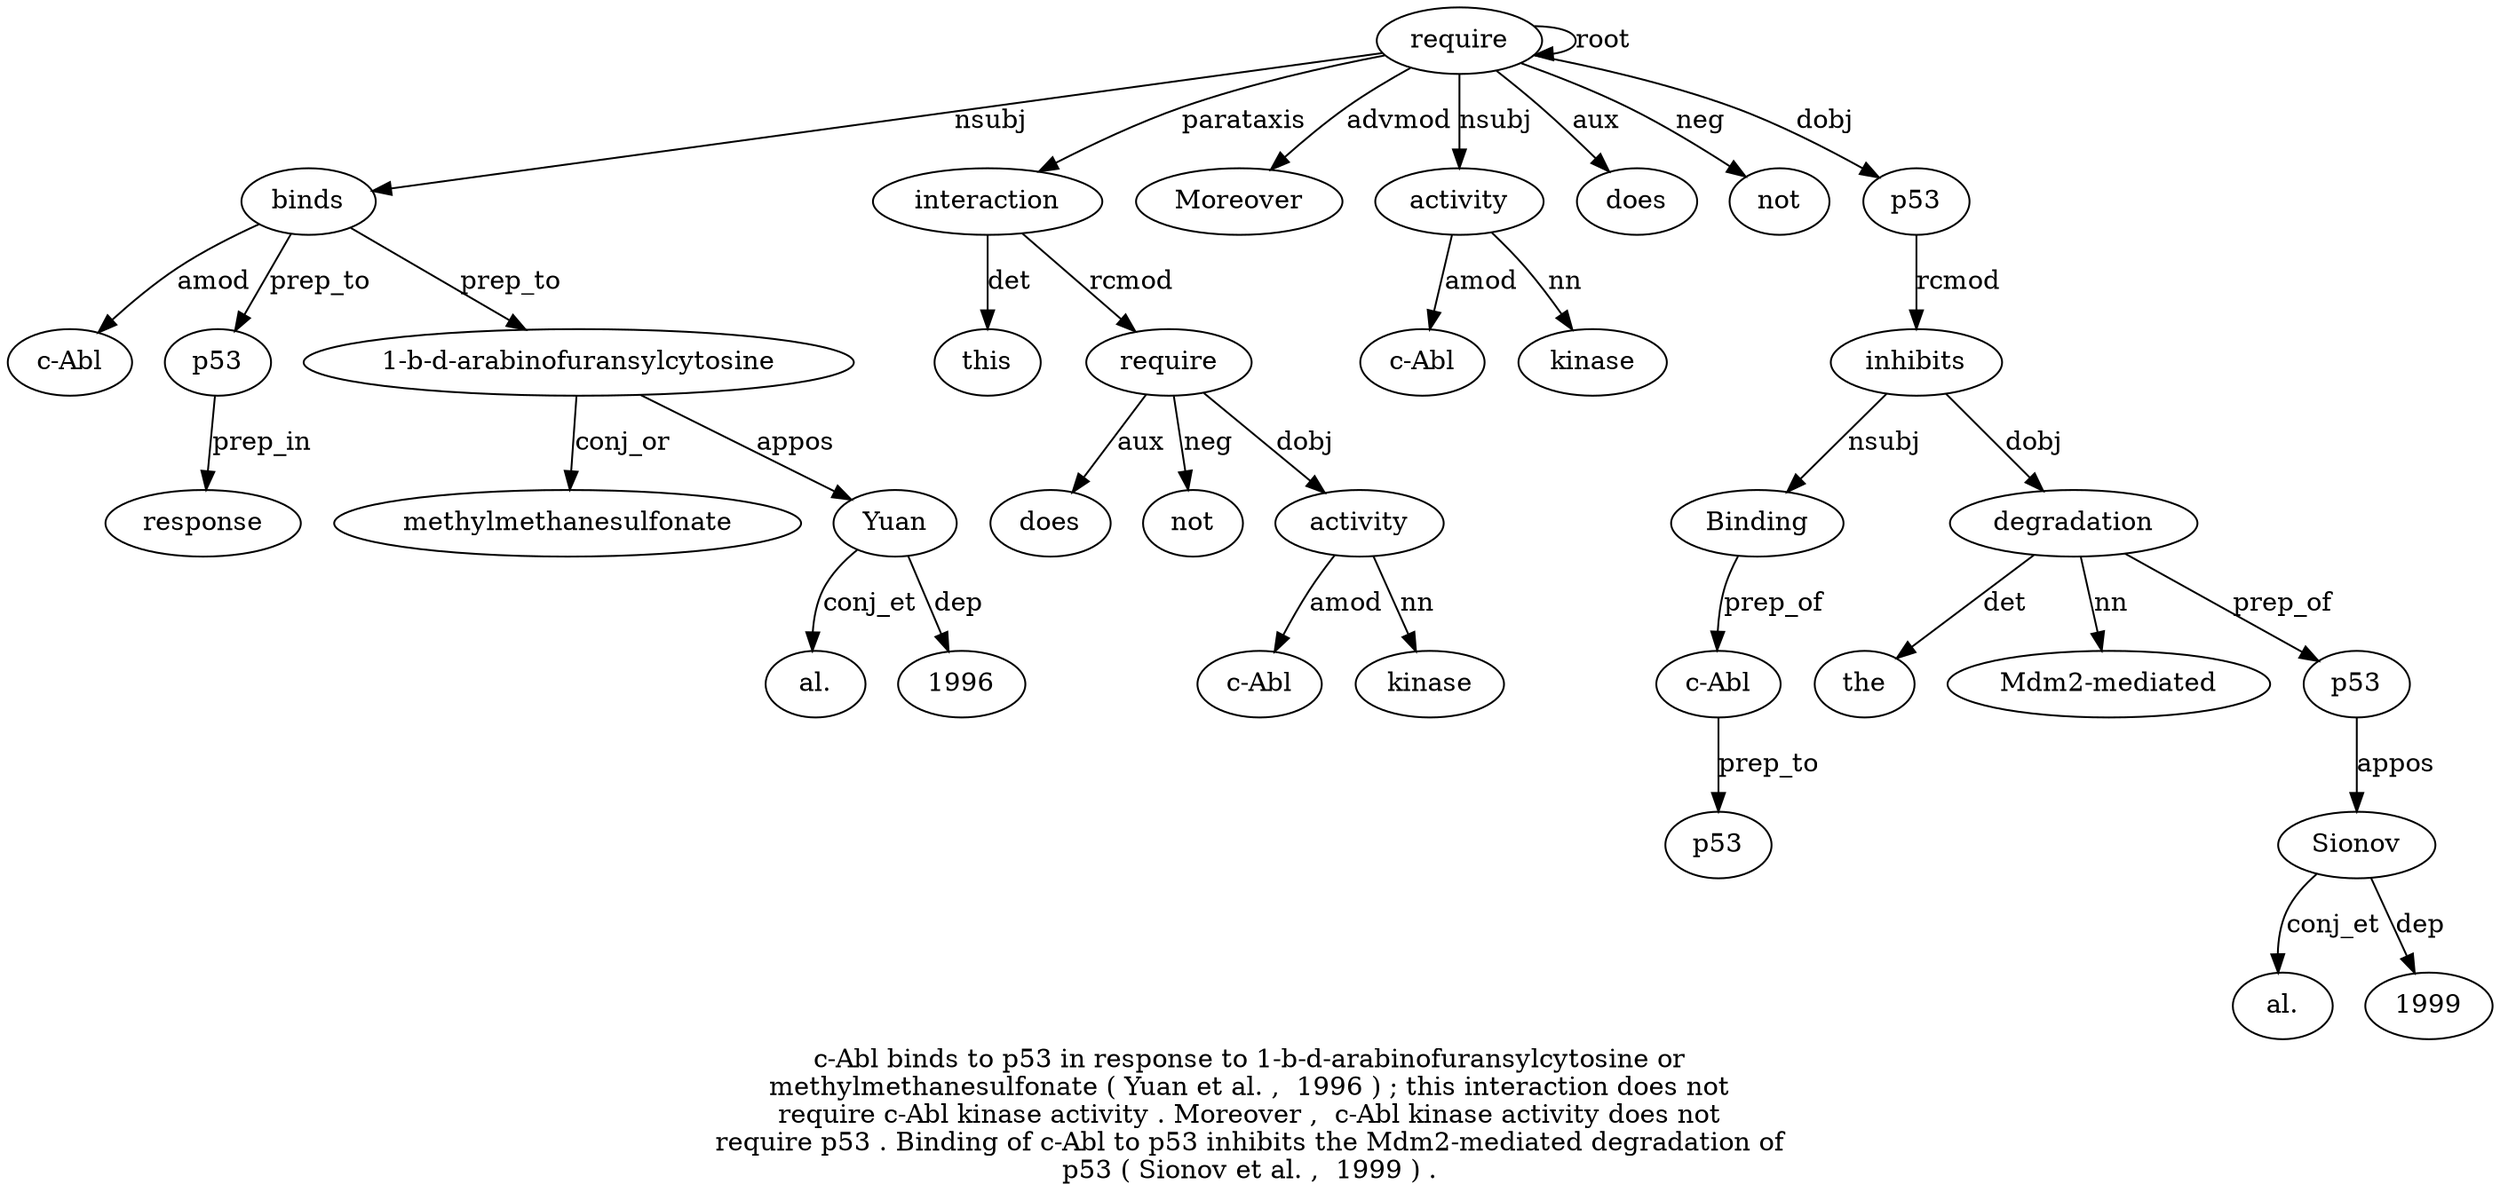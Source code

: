 digraph "c-Abl binds to p53 in response to 1-b-d-arabinofuransylcytosine or methylmethanesulfonate ( Yuan et al. ,  1996 ) ; this interaction does not require c-Abl kinase activity . Moreover ,  c-Abl kinase activity does not require p53 . Binding of c-Abl to p53 inhibits the Mdm2-mediated degradation of p53 ( Sionov et al. ,  1999 ) ." {
label="c-Abl binds to p53 in response to 1-b-d-arabinofuransylcytosine or
methylmethanesulfonate ( Yuan et al. ,  1996 ) ; this interaction does not
require c-Abl kinase activity . Moreover ,  c-Abl kinase activity does not
require p53 . Binding of c-Abl to p53 inhibits the Mdm2-mediated degradation of
p53 ( Sionov et al. ,  1999 ) .";
binds2 [style=filled, fillcolor=white, label=binds];
"c-Abl1" [style=filled, fillcolor=white, label="c-Abl"];
binds2 -> "c-Abl1"  [label=amod];
require35 [style=filled, fillcolor=white, label=require];
require35 -> binds2  [label=nsubj];
p534 [style=filled, fillcolor=white, label=p53];
binds2 -> p534  [label=prep_to];
response6 [style=filled, fillcolor=white, label=response];
p534 -> response6  [label=prep_in];
"1-b-d-arabinofuransylcytosine8" [style=filled, fillcolor=white, label="1-b-d-arabinofuransylcytosine"];
binds2 -> "1-b-d-arabinofuransylcytosine8"  [label=prep_to];
methylmethanesulfonate10 [style=filled, fillcolor=white, label=methylmethanesulfonate];
"1-b-d-arabinofuransylcytosine8" -> methylmethanesulfonate10  [label=conj_or];
Yuan12 [style=filled, fillcolor=white, label=Yuan];
"1-b-d-arabinofuransylcytosine8" -> Yuan12  [label=appos];
"al.14" [style=filled, fillcolor=white, label="al."];
Yuan12 -> "al.14"  [label=conj_et];
1996 [style=filled, fillcolor=white, label=1996];
Yuan12 -> 1996  [label=dep];
interaction20 [style=filled, fillcolor=white, label=interaction];
this19 [style=filled, fillcolor=white, label=this];
interaction20 -> this19  [label=det];
require35 -> interaction20  [label=parataxis];
require23 [style=filled, fillcolor=white, label=require];
does21 [style=filled, fillcolor=white, label=does];
require23 -> does21  [label=aux];
not22 [style=filled, fillcolor=white, label=not];
require23 -> not22  [label=neg];
interaction20 -> require23  [label=rcmod];
activity26 [style=filled, fillcolor=white, label=activity];
"c-Abl24" [style=filled, fillcolor=white, label="c-Abl"];
activity26 -> "c-Abl24"  [label=amod];
kinase25 [style=filled, fillcolor=white, label=kinase];
activity26 -> kinase25  [label=nn];
require23 -> activity26  [label=dobj];
Moreover28 [style=filled, fillcolor=white, label=Moreover];
require35 -> Moreover28  [label=advmod];
activity32 [style=filled, fillcolor=white, label=activity];
"c-Abl30" [style=filled, fillcolor=white, label="c-Abl"];
activity32 -> "c-Abl30"  [label=amod];
kinase31 [style=filled, fillcolor=white, label=kinase];
activity32 -> kinase31  [label=nn];
require35 -> activity32  [label=nsubj];
does33 [style=filled, fillcolor=white, label=does];
require35 -> does33  [label=aux];
not34 [style=filled, fillcolor=white, label=not];
require35 -> not34  [label=neg];
require35 -> require35  [label=root];
p5336 [style=filled, fillcolor=white, label=p53];
require35 -> p5336  [label=dobj];
inhibits43 [style=filled, fillcolor=white, label=inhibits];
Binding38 [style=filled, fillcolor=white, label=Binding];
inhibits43 -> Binding38  [label=nsubj];
"c-Abl40" [style=filled, fillcolor=white, label="c-Abl"];
Binding38 -> "c-Abl40"  [label=prep_of];
p5342 [style=filled, fillcolor=white, label=p53];
"c-Abl40" -> p5342  [label=prep_to];
p5336 -> inhibits43  [label=rcmod];
degradation46 [style=filled, fillcolor=white, label=degradation];
the44 [style=filled, fillcolor=white, label=the];
degradation46 -> the44  [label=det];
"Mdm2-mediated45" [style=filled, fillcolor=white, label="Mdm2-mediated"];
degradation46 -> "Mdm2-mediated45"  [label=nn];
inhibits43 -> degradation46  [label=dobj];
p5348 [style=filled, fillcolor=white, label=p53];
degradation46 -> p5348  [label=prep_of];
Sionov50 [style=filled, fillcolor=white, label=Sionov];
p5348 -> Sionov50  [label=appos];
"al.52" [style=filled, fillcolor=white, label="al."];
Sionov50 -> "al.52"  [label=conj_et];
199954 [style=filled, fillcolor=white, label=1999];
Sionov50 -> 199954  [label=dep];
}
